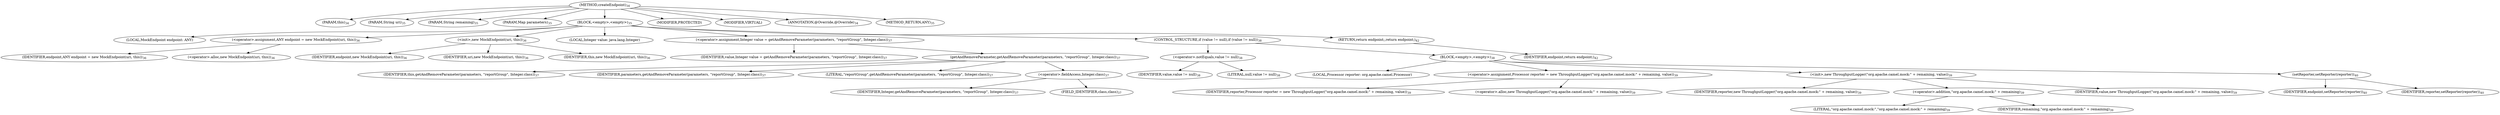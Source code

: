 digraph "createEndpoint" {  
"14" [label = <(METHOD,createEndpoint)<SUB>34</SUB>> ]
"4" [label = <(PARAM,this)<SUB>34</SUB>> ]
"15" [label = <(PARAM,String uri)<SUB>35</SUB>> ]
"16" [label = <(PARAM,String remaining)<SUB>35</SUB>> ]
"17" [label = <(PARAM,Map parameters)<SUB>35</SUB>> ]
"18" [label = <(BLOCK,&lt;empty&gt;,&lt;empty&gt;)<SUB>35</SUB>> ]
"6" [label = <(LOCAL,MockEndpoint endpoint: ANY)> ]
"19" [label = <(&lt;operator&gt;.assignment,ANY endpoint = new MockEndpoint(uri, this))<SUB>36</SUB>> ]
"20" [label = <(IDENTIFIER,endpoint,ANY endpoint = new MockEndpoint(uri, this))<SUB>36</SUB>> ]
"21" [label = <(&lt;operator&gt;.alloc,new MockEndpoint(uri, this))<SUB>36</SUB>> ]
"22" [label = <(&lt;init&gt;,new MockEndpoint(uri, this))<SUB>36</SUB>> ]
"5" [label = <(IDENTIFIER,endpoint,new MockEndpoint(uri, this))<SUB>36</SUB>> ]
"23" [label = <(IDENTIFIER,uri,new MockEndpoint(uri, this))<SUB>36</SUB>> ]
"3" [label = <(IDENTIFIER,this,new MockEndpoint(uri, this))<SUB>36</SUB>> ]
"24" [label = <(LOCAL,Integer value: java.lang.Integer)> ]
"25" [label = <(&lt;operator&gt;.assignment,Integer value = getAndRemoveParameter(parameters, &quot;reportGroup&quot;, Integer.class))<SUB>37</SUB>> ]
"26" [label = <(IDENTIFIER,value,Integer value = getAndRemoveParameter(parameters, &quot;reportGroup&quot;, Integer.class))<SUB>37</SUB>> ]
"27" [label = <(getAndRemoveParameter,getAndRemoveParameter(parameters, &quot;reportGroup&quot;, Integer.class))<SUB>37</SUB>> ]
"7" [label = <(IDENTIFIER,this,getAndRemoveParameter(parameters, &quot;reportGroup&quot;, Integer.class))<SUB>37</SUB>> ]
"28" [label = <(IDENTIFIER,parameters,getAndRemoveParameter(parameters, &quot;reportGroup&quot;, Integer.class))<SUB>37</SUB>> ]
"29" [label = <(LITERAL,&quot;reportGroup&quot;,getAndRemoveParameter(parameters, &quot;reportGroup&quot;, Integer.class))<SUB>37</SUB>> ]
"30" [label = <(&lt;operator&gt;.fieldAccess,Integer.class)<SUB>37</SUB>> ]
"31" [label = <(IDENTIFIER,Integer,getAndRemoveParameter(parameters, &quot;reportGroup&quot;, Integer.class))<SUB>37</SUB>> ]
"32" [label = <(FIELD_IDENTIFIER,class,class)<SUB>37</SUB>> ]
"33" [label = <(CONTROL_STRUCTURE,if (value != null),if (value != null))<SUB>38</SUB>> ]
"34" [label = <(&lt;operator&gt;.notEquals,value != null)<SUB>38</SUB>> ]
"35" [label = <(IDENTIFIER,value,value != null)<SUB>38</SUB>> ]
"36" [label = <(LITERAL,null,value != null)<SUB>38</SUB>> ]
"37" [label = <(BLOCK,&lt;empty&gt;,&lt;empty&gt;)<SUB>38</SUB>> ]
"9" [label = <(LOCAL,Processor reporter: org.apache.camel.Processor)> ]
"38" [label = <(&lt;operator&gt;.assignment,Processor reporter = new ThroughputLogger(&quot;org.apache.camel.mock:&quot; + remaining, value))<SUB>39</SUB>> ]
"39" [label = <(IDENTIFIER,reporter,Processor reporter = new ThroughputLogger(&quot;org.apache.camel.mock:&quot; + remaining, value))<SUB>39</SUB>> ]
"40" [label = <(&lt;operator&gt;.alloc,new ThroughputLogger(&quot;org.apache.camel.mock:&quot; + remaining, value))<SUB>39</SUB>> ]
"41" [label = <(&lt;init&gt;,new ThroughputLogger(&quot;org.apache.camel.mock:&quot; + remaining, value))<SUB>39</SUB>> ]
"8" [label = <(IDENTIFIER,reporter,new ThroughputLogger(&quot;org.apache.camel.mock:&quot; + remaining, value))<SUB>39</SUB>> ]
"42" [label = <(&lt;operator&gt;.addition,&quot;org.apache.camel.mock:&quot; + remaining)<SUB>39</SUB>> ]
"43" [label = <(LITERAL,&quot;org.apache.camel.mock:&quot;,&quot;org.apache.camel.mock:&quot; + remaining)<SUB>39</SUB>> ]
"44" [label = <(IDENTIFIER,remaining,&quot;org.apache.camel.mock:&quot; + remaining)<SUB>39</SUB>> ]
"45" [label = <(IDENTIFIER,value,new ThroughputLogger(&quot;org.apache.camel.mock:&quot; + remaining, value))<SUB>39</SUB>> ]
"46" [label = <(setReporter,setReporter(reporter))<SUB>40</SUB>> ]
"47" [label = <(IDENTIFIER,endpoint,setReporter(reporter))<SUB>40</SUB>> ]
"48" [label = <(IDENTIFIER,reporter,setReporter(reporter))<SUB>40</SUB>> ]
"49" [label = <(RETURN,return endpoint;,return endpoint;)<SUB>42</SUB>> ]
"50" [label = <(IDENTIFIER,endpoint,return endpoint;)<SUB>42</SUB>> ]
"51" [label = <(MODIFIER,PROTECTED)> ]
"52" [label = <(MODIFIER,VIRTUAL)> ]
"53" [label = <(ANNOTATION,@Override,@Override)<SUB>34</SUB>> ]
"54" [label = <(METHOD_RETURN,ANY)<SUB>35</SUB>> ]
  "14" -> "4" 
  "14" -> "15" 
  "14" -> "16" 
  "14" -> "17" 
  "14" -> "18" 
  "14" -> "51" 
  "14" -> "52" 
  "14" -> "53" 
  "14" -> "54" 
  "18" -> "6" 
  "18" -> "19" 
  "18" -> "22" 
  "18" -> "24" 
  "18" -> "25" 
  "18" -> "33" 
  "18" -> "49" 
  "19" -> "20" 
  "19" -> "21" 
  "22" -> "5" 
  "22" -> "23" 
  "22" -> "3" 
  "25" -> "26" 
  "25" -> "27" 
  "27" -> "7" 
  "27" -> "28" 
  "27" -> "29" 
  "27" -> "30" 
  "30" -> "31" 
  "30" -> "32" 
  "33" -> "34" 
  "33" -> "37" 
  "34" -> "35" 
  "34" -> "36" 
  "37" -> "9" 
  "37" -> "38" 
  "37" -> "41" 
  "37" -> "46" 
  "38" -> "39" 
  "38" -> "40" 
  "41" -> "8" 
  "41" -> "42" 
  "41" -> "45" 
  "42" -> "43" 
  "42" -> "44" 
  "46" -> "47" 
  "46" -> "48" 
  "49" -> "50" 
}
